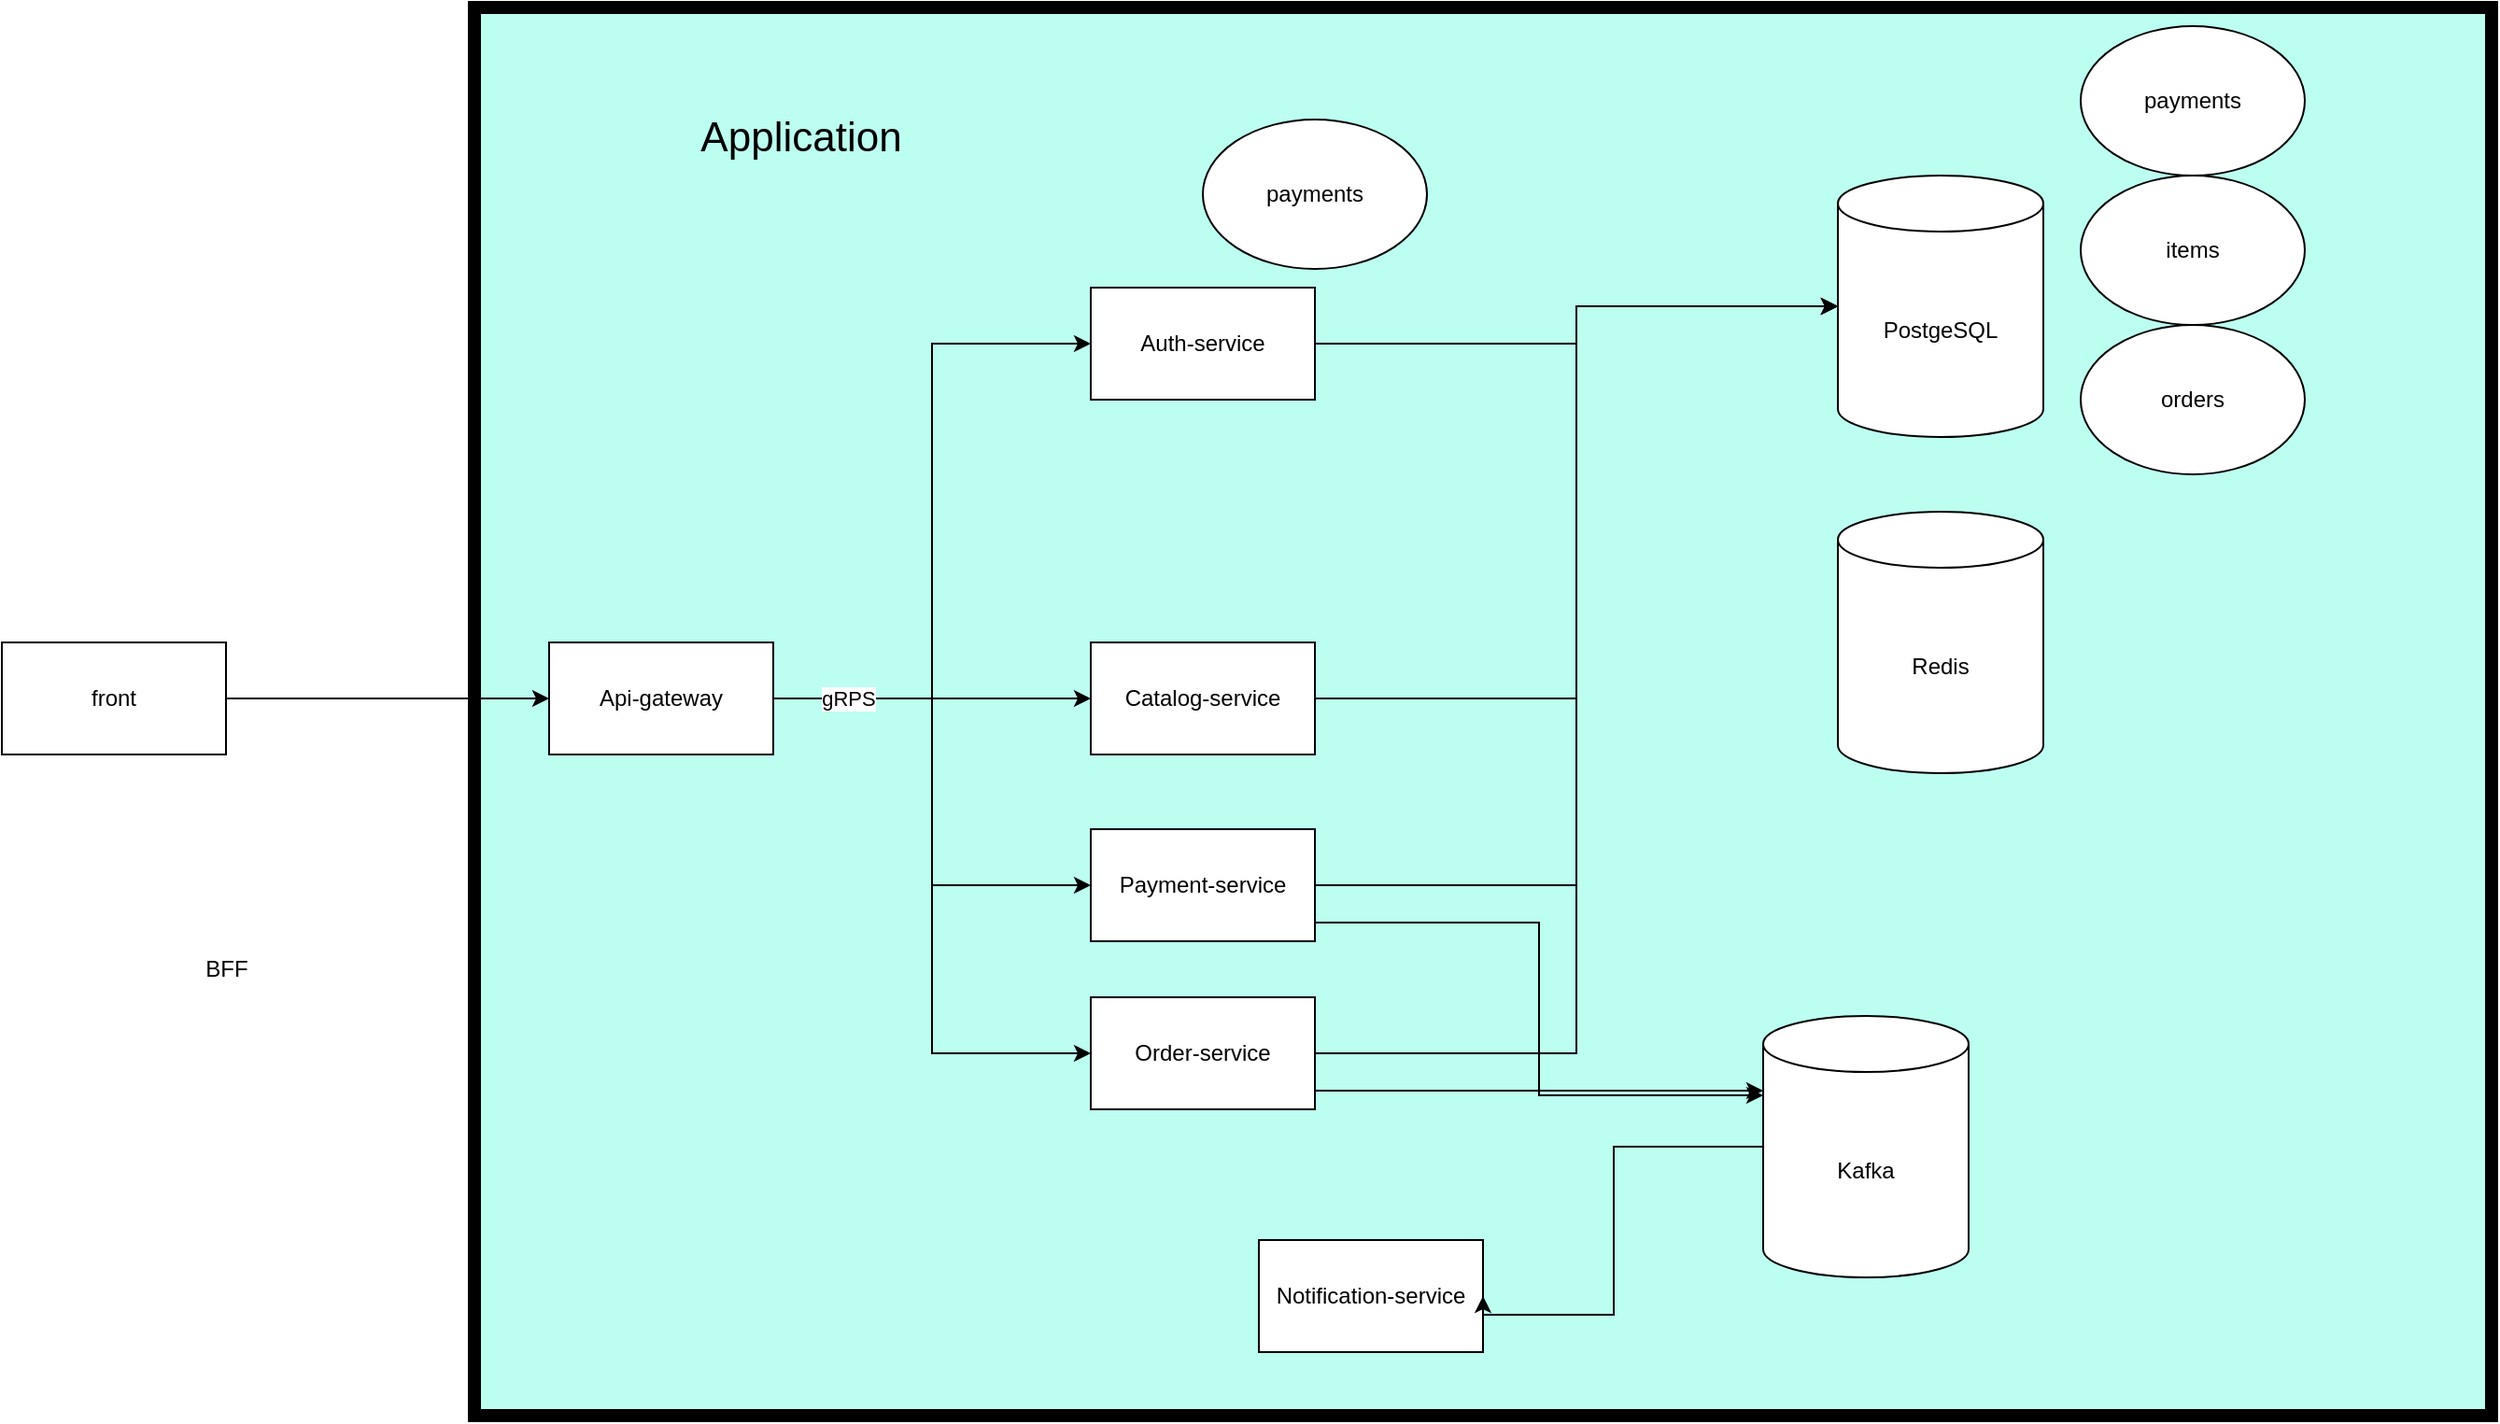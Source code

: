 <mxfile version="26.2.8">
  <diagram name="Страница — 1" id="qoHB_6up_fqEn-yje62T">
    <mxGraphModel dx="2396" dy="2135" grid="1" gridSize="10" guides="1" tooltips="1" connect="1" arrows="1" fold="1" page="1" pageScale="1" pageWidth="827" pageHeight="1169" math="0" shadow="0">
      <root>
        <mxCell id="0" />
        <mxCell id="1" parent="0" />
        <mxCell id="Enqhm_lDuHGUesUbHaX0-10" value="" style="rounded=0;whiteSpace=wrap;html=1;strokeWidth=7;perimeterSpacing=7;fillColor=#BCFFF1;" vertex="1" parent="1">
          <mxGeometry x="-280" y="-170" width="1080" height="754" as="geometry" />
        </mxCell>
        <mxCell id="Enqhm_lDuHGUesUbHaX0-4" value="Notification-service" style="rounded=0;whiteSpace=wrap;html=1;" vertex="1" parent="1">
          <mxGeometry x="140" y="490" width="120" height="60" as="geometry" />
        </mxCell>
        <mxCell id="Enqhm_lDuHGUesUbHaX0-5" value="Catalog-service" style="rounded=0;whiteSpace=wrap;html=1;" vertex="1" parent="1">
          <mxGeometry x="50" y="170" width="120" height="60" as="geometry" />
        </mxCell>
        <mxCell id="Enqhm_lDuHGUesUbHaX0-6" value="Postge&lt;span style=&quot;background-color: transparent; color: light-dark(rgb(0, 0, 0), rgb(255, 255, 255));&quot;&gt;SQL&lt;/span&gt;" style="shape=cylinder3;whiteSpace=wrap;html=1;boundedLbl=1;backgroundOutline=1;size=15;" vertex="1" parent="1">
          <mxGeometry x="450" y="-80" width="110" height="140" as="geometry" />
        </mxCell>
        <mxCell id="Enqhm_lDuHGUesUbHaX0-7" value="Redis" style="shape=cylinder3;whiteSpace=wrap;html=1;boundedLbl=1;backgroundOutline=1;size=15;" vertex="1" parent="1">
          <mxGeometry x="450" y="100" width="110" height="140" as="geometry" />
        </mxCell>
        <mxCell id="Enqhm_lDuHGUesUbHaX0-12" value="&lt;font style=&quot;font-size: 22px;&quot;&gt;Application&lt;/font&gt;" style="text;html=1;align=center;verticalAlign=middle;whiteSpace=wrap;rounded=0;" vertex="1" parent="1">
          <mxGeometry x="-159.999" y="-130" width="109.843" height="60" as="geometry" />
        </mxCell>
        <mxCell id="Enqhm_lDuHGUesUbHaX0-1" value="Auth-service" style="rounded=0;whiteSpace=wrap;html=1;" vertex="1" parent="1">
          <mxGeometry x="50" y="-20" width="120" height="60" as="geometry" />
        </mxCell>
        <mxCell id="Enqhm_lDuHGUesUbHaX0-22" style="edgeStyle=orthogonalEdgeStyle;rounded=0;orthogonalLoop=1;jettySize=auto;html=1;entryX=0;entryY=0.5;entryDx=0;entryDy=0;" edge="1" parent="1" source="Enqhm_lDuHGUesUbHaX0-8" target="Enqhm_lDuHGUesUbHaX0-1">
          <mxGeometry relative="1" as="geometry" />
        </mxCell>
        <mxCell id="Enqhm_lDuHGUesUbHaX0-23" style="edgeStyle=orthogonalEdgeStyle;rounded=0;orthogonalLoop=1;jettySize=auto;html=1;entryX=0;entryY=0.5;entryDx=0;entryDy=0;" edge="1" parent="1" source="Enqhm_lDuHGUesUbHaX0-8" target="Enqhm_lDuHGUesUbHaX0-3">
          <mxGeometry relative="1" as="geometry" />
        </mxCell>
        <mxCell id="Enqhm_lDuHGUesUbHaX0-24" style="edgeStyle=orthogonalEdgeStyle;rounded=0;orthogonalLoop=1;jettySize=auto;html=1;" edge="1" parent="1" source="Enqhm_lDuHGUesUbHaX0-8" target="Enqhm_lDuHGUesUbHaX0-5">
          <mxGeometry relative="1" as="geometry" />
        </mxCell>
        <mxCell id="Enqhm_lDuHGUesUbHaX0-26" style="edgeStyle=orthogonalEdgeStyle;rounded=0;orthogonalLoop=1;jettySize=auto;html=1;entryX=0;entryY=0.5;entryDx=0;entryDy=0;" edge="1" parent="1" source="Enqhm_lDuHGUesUbHaX0-8" target="Enqhm_lDuHGUesUbHaX0-2">
          <mxGeometry relative="1" as="geometry" />
        </mxCell>
        <mxCell id="Enqhm_lDuHGUesUbHaX0-27" value="gRPS" style="edgeLabel;html=1;align=center;verticalAlign=middle;resizable=0;points=[];" vertex="1" connectable="0" parent="Enqhm_lDuHGUesUbHaX0-26">
          <mxGeometry x="-0.845" y="-2" relative="1" as="geometry">
            <mxPoint x="12" y="-2" as="offset" />
          </mxGeometry>
        </mxCell>
        <mxCell id="Enqhm_lDuHGUesUbHaX0-8" value="Api-gateway" style="rounded=0;whiteSpace=wrap;html=1;" vertex="1" parent="1">
          <mxGeometry x="-240" y="170" width="120" height="60" as="geometry" />
        </mxCell>
        <mxCell id="Enqhm_lDuHGUesUbHaX0-14" style="edgeStyle=orthogonalEdgeStyle;rounded=0;orthogonalLoop=1;jettySize=auto;html=1;entryX=0;entryY=0.5;entryDx=0;entryDy=0;entryPerimeter=0;" edge="1" parent="1" source="Enqhm_lDuHGUesUbHaX0-2" target="Enqhm_lDuHGUesUbHaX0-6">
          <mxGeometry relative="1" as="geometry" />
        </mxCell>
        <mxCell id="Enqhm_lDuHGUesUbHaX0-20" style="edgeStyle=orthogonalEdgeStyle;rounded=0;orthogonalLoop=1;jettySize=auto;html=1;" edge="1" parent="1" source="Enqhm_lDuHGUesUbHaX0-2" target="Enqhm_lDuHGUesUbHaX0-18">
          <mxGeometry relative="1" as="geometry">
            <Array as="points">
              <mxPoint x="360" y="410" />
              <mxPoint x="360" y="410" />
            </Array>
          </mxGeometry>
        </mxCell>
        <mxCell id="Enqhm_lDuHGUesUbHaX0-2" value="Order-service" style="rounded=0;whiteSpace=wrap;html=1;" vertex="1" parent="1">
          <mxGeometry x="50" y="360" width="120" height="60" as="geometry" />
        </mxCell>
        <mxCell id="Enqhm_lDuHGUesUbHaX0-3" value="Payment-service" style="rounded=0;whiteSpace=wrap;html=1;" vertex="1" parent="1">
          <mxGeometry x="50" y="270" width="120" height="60" as="geometry" />
        </mxCell>
        <mxCell id="Enqhm_lDuHGUesUbHaX0-15" style="edgeStyle=orthogonalEdgeStyle;rounded=0;orthogonalLoop=1;jettySize=auto;html=1;entryX=0;entryY=0.5;entryDx=0;entryDy=0;entryPerimeter=0;" edge="1" parent="1" source="Enqhm_lDuHGUesUbHaX0-1" target="Enqhm_lDuHGUesUbHaX0-6">
          <mxGeometry relative="1" as="geometry" />
        </mxCell>
        <mxCell id="Enqhm_lDuHGUesUbHaX0-16" style="edgeStyle=orthogonalEdgeStyle;rounded=0;orthogonalLoop=1;jettySize=auto;html=1;entryX=0;entryY=0.5;entryDx=0;entryDy=0;entryPerimeter=0;" edge="1" parent="1" source="Enqhm_lDuHGUesUbHaX0-3" target="Enqhm_lDuHGUesUbHaX0-6">
          <mxGeometry relative="1" as="geometry" />
        </mxCell>
        <mxCell id="Enqhm_lDuHGUesUbHaX0-17" style="edgeStyle=orthogonalEdgeStyle;rounded=0;orthogonalLoop=1;jettySize=auto;html=1;entryX=0;entryY=0.5;entryDx=0;entryDy=0;entryPerimeter=0;" edge="1" parent="1" source="Enqhm_lDuHGUesUbHaX0-5" target="Enqhm_lDuHGUesUbHaX0-6">
          <mxGeometry relative="1" as="geometry" />
        </mxCell>
        <mxCell id="Enqhm_lDuHGUesUbHaX0-21" style="edgeStyle=orthogonalEdgeStyle;rounded=0;orthogonalLoop=1;jettySize=auto;html=1;entryX=1;entryY=0.5;entryDx=0;entryDy=0;" edge="1" parent="1" source="Enqhm_lDuHGUesUbHaX0-18" target="Enqhm_lDuHGUesUbHaX0-4">
          <mxGeometry relative="1" as="geometry">
            <Array as="points">
              <mxPoint x="330" y="440" />
              <mxPoint x="330" y="530" />
              <mxPoint x="260" y="530" />
            </Array>
          </mxGeometry>
        </mxCell>
        <mxCell id="Enqhm_lDuHGUesUbHaX0-18" value="Kafka" style="shape=cylinder3;whiteSpace=wrap;html=1;boundedLbl=1;backgroundOutline=1;size=15;" vertex="1" parent="1">
          <mxGeometry x="410" y="370" width="110" height="140" as="geometry" />
        </mxCell>
        <mxCell id="Enqhm_lDuHGUesUbHaX0-28" style="edgeStyle=orthogonalEdgeStyle;rounded=0;orthogonalLoop=1;jettySize=auto;html=1;entryX=0;entryY=0;entryDx=0;entryDy=42.5;entryPerimeter=0;" edge="1" parent="1" source="Enqhm_lDuHGUesUbHaX0-3" target="Enqhm_lDuHGUesUbHaX0-18">
          <mxGeometry relative="1" as="geometry">
            <Array as="points">
              <mxPoint x="290" y="320" />
              <mxPoint x="290" y="413" />
            </Array>
          </mxGeometry>
        </mxCell>
        <mxCell id="Enqhm_lDuHGUesUbHaX0-30" style="edgeStyle=orthogonalEdgeStyle;rounded=0;orthogonalLoop=1;jettySize=auto;html=1;entryX=0;entryY=0.5;entryDx=0;entryDy=0;" edge="1" parent="1" source="Enqhm_lDuHGUesUbHaX0-29" target="Enqhm_lDuHGUesUbHaX0-8">
          <mxGeometry relative="1" as="geometry" />
        </mxCell>
        <mxCell id="Enqhm_lDuHGUesUbHaX0-29" value="front" style="rounded=0;whiteSpace=wrap;html=1;" vertex="1" parent="1">
          <mxGeometry x="-533" y="170" width="120" height="60" as="geometry" />
        </mxCell>
        <mxCell id="Enqhm_lDuHGUesUbHaX0-31" value="BFF" style="text;html=1;align=center;verticalAlign=middle;resizable=0;points=[];autosize=1;strokeColor=none;fillColor=none;" vertex="1" parent="1">
          <mxGeometry x="-438" y="330" width="50" height="30" as="geometry" />
        </mxCell>
        <mxCell id="Enqhm_lDuHGUesUbHaX0-32" value="orders" style="ellipse;whiteSpace=wrap;html=1;" vertex="1" parent="1">
          <mxGeometry x="580" width="120" height="80" as="geometry" />
        </mxCell>
        <mxCell id="Enqhm_lDuHGUesUbHaX0-33" value="payments" style="ellipse;whiteSpace=wrap;html=1;" vertex="1" parent="1">
          <mxGeometry x="580" y="-160" width="120" height="80" as="geometry" />
        </mxCell>
        <mxCell id="Enqhm_lDuHGUesUbHaX0-34" value="items" style="ellipse;whiteSpace=wrap;html=1;" vertex="1" parent="1">
          <mxGeometry x="580" y="-80" width="120" height="80" as="geometry" />
        </mxCell>
        <mxCell id="Enqhm_lDuHGUesUbHaX0-36" value="payments" style="ellipse;whiteSpace=wrap;html=1;" vertex="1" parent="1">
          <mxGeometry x="110" y="-110" width="120" height="80" as="geometry" />
        </mxCell>
      </root>
    </mxGraphModel>
  </diagram>
</mxfile>
